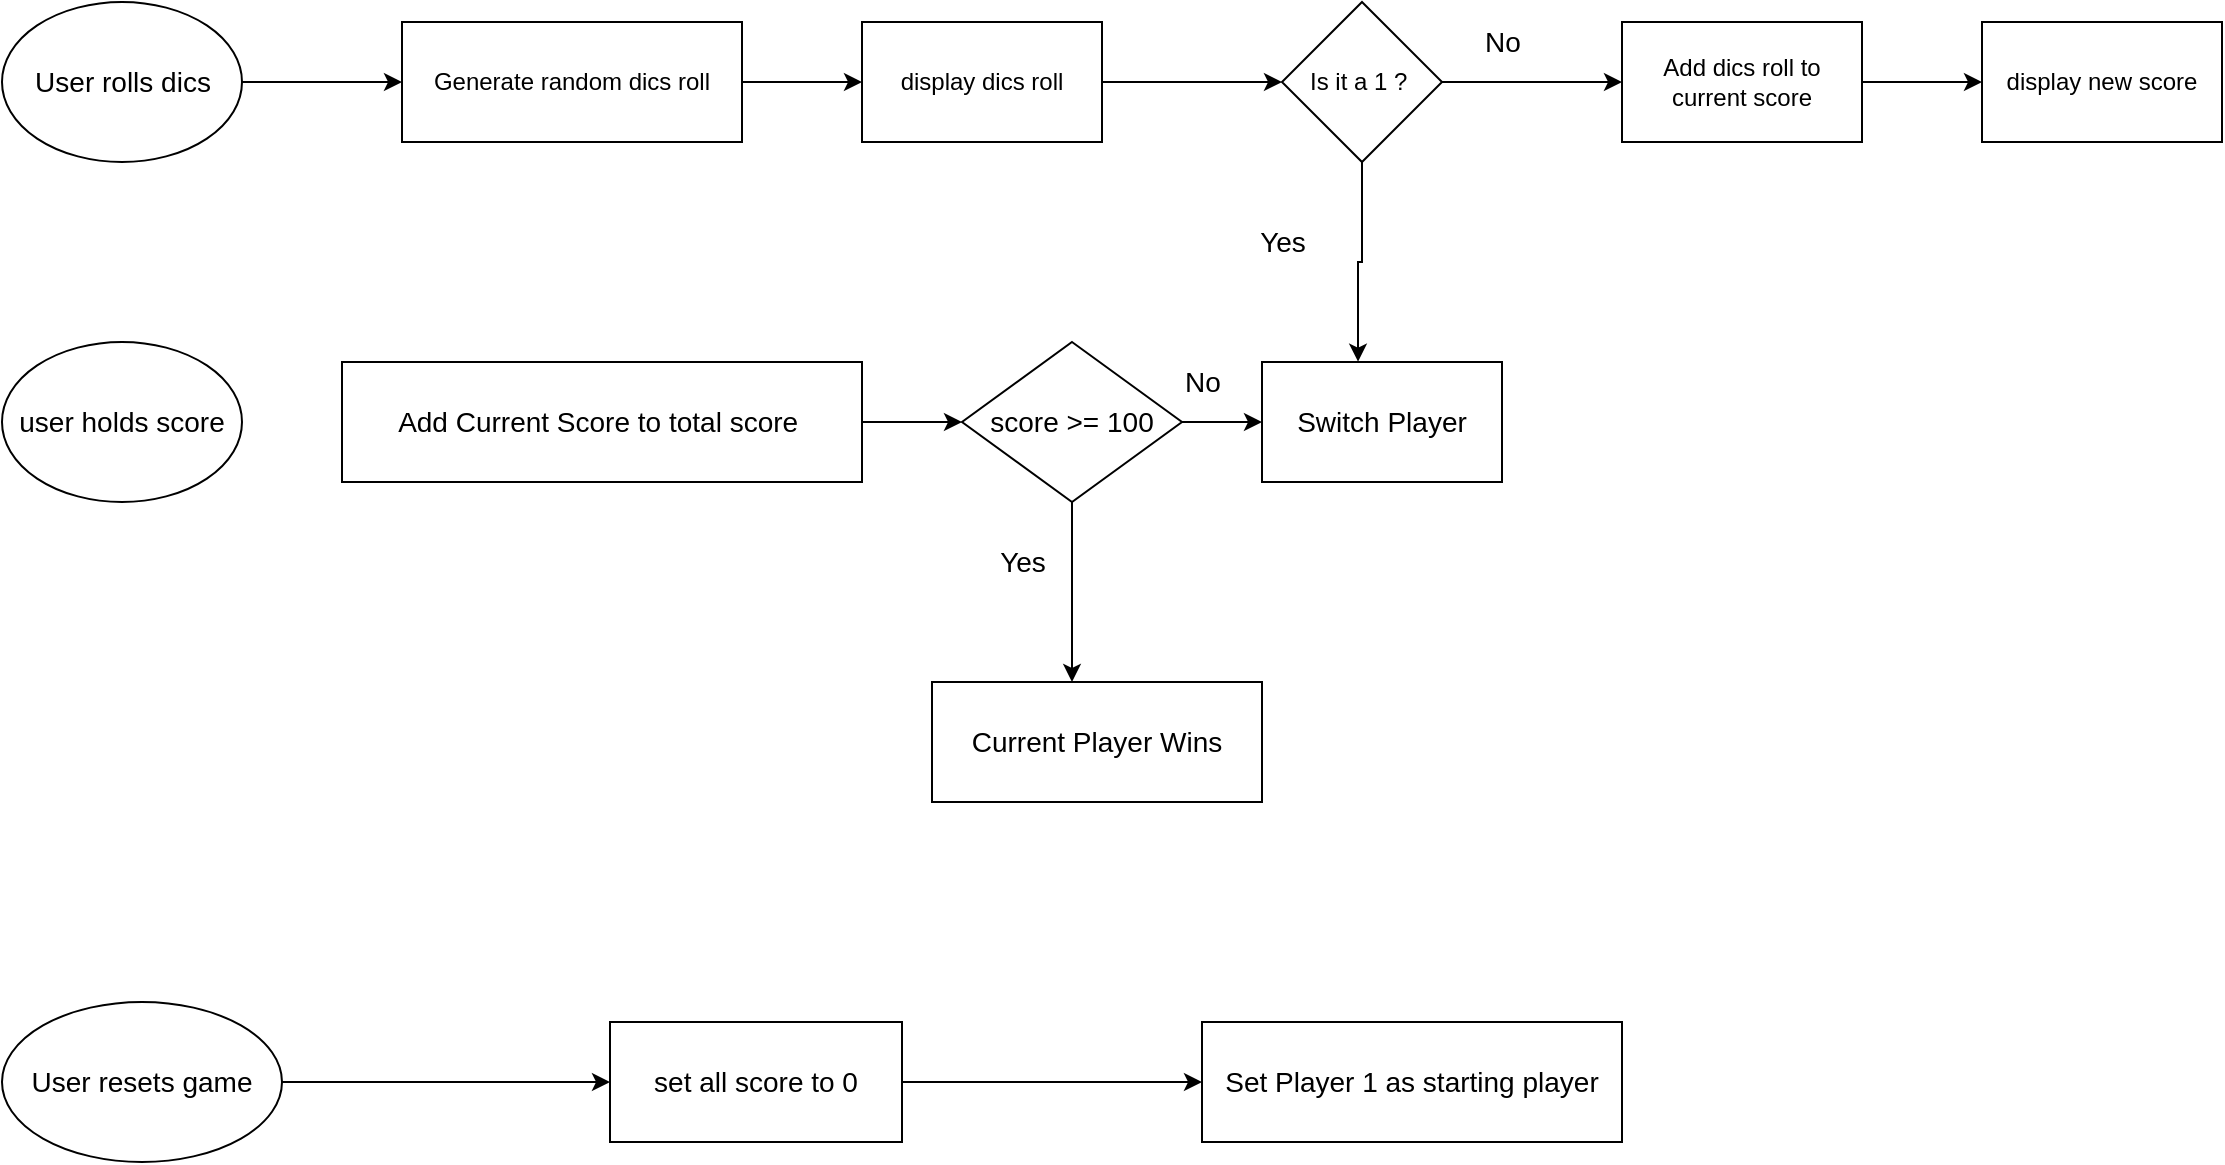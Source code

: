 <mxfile version="20.2.3" type="github">
  <diagram id="C5RBs43oDa-KdzZeNtuy" name="Page-1">
    <mxGraphModel dx="1038" dy="613" grid="1" gridSize="10" guides="1" tooltips="1" connect="1" arrows="1" fold="1" page="1" pageScale="1" pageWidth="827" pageHeight="1169" math="0" shadow="0">
      <root>
        <object label="" id="WIyWlLk6GJQsqaUBKTNV-0">
          <mxCell />
        </object>
        <mxCell id="WIyWlLk6GJQsqaUBKTNV-1" parent="WIyWlLk6GJQsqaUBKTNV-0" />
        <mxCell id="9PnTqOo8Al7OSsSd0ex3-10" style="edgeStyle=orthogonalEdgeStyle;rounded=0;orthogonalLoop=1;jettySize=auto;html=1;entryX=0;entryY=0.5;entryDx=0;entryDy=0;" edge="1" parent="WIyWlLk6GJQsqaUBKTNV-1" source="9PnTqOo8Al7OSsSd0ex3-4" target="9PnTqOo8Al7OSsSd0ex3-5">
          <mxGeometry relative="1" as="geometry" />
        </mxCell>
        <mxCell id="9PnTqOo8Al7OSsSd0ex3-4" value="" style="ellipse;whiteSpace=wrap;html=1;fontSize=14;fontStyle=2" vertex="1" parent="WIyWlLk6GJQsqaUBKTNV-1">
          <mxGeometry x="50" y="100" width="120" height="80" as="geometry" />
        </mxCell>
        <mxCell id="9PnTqOo8Al7OSsSd0ex3-11" style="edgeStyle=orthogonalEdgeStyle;rounded=0;orthogonalLoop=1;jettySize=auto;html=1;entryX=0;entryY=0.5;entryDx=0;entryDy=0;" edge="1" parent="WIyWlLk6GJQsqaUBKTNV-1" source="9PnTqOo8Al7OSsSd0ex3-5" target="9PnTqOo8Al7OSsSd0ex3-6">
          <mxGeometry relative="1" as="geometry" />
        </mxCell>
        <mxCell id="9PnTqOo8Al7OSsSd0ex3-5" value="Generate random dics roll" style="rounded=0;whiteSpace=wrap;html=1;" vertex="1" parent="WIyWlLk6GJQsqaUBKTNV-1">
          <mxGeometry x="250" y="110" width="170" height="60" as="geometry" />
        </mxCell>
        <mxCell id="9PnTqOo8Al7OSsSd0ex3-12" style="edgeStyle=orthogonalEdgeStyle;rounded=0;orthogonalLoop=1;jettySize=auto;html=1;exitX=1;exitY=0.5;exitDx=0;exitDy=0;" edge="1" parent="WIyWlLk6GJQsqaUBKTNV-1" source="9PnTqOo8Al7OSsSd0ex3-6" target="9PnTqOo8Al7OSsSd0ex3-7">
          <mxGeometry relative="1" as="geometry" />
        </mxCell>
        <mxCell id="9PnTqOo8Al7OSsSd0ex3-6" value="display dics roll" style="rounded=0;whiteSpace=wrap;html=1;" vertex="1" parent="WIyWlLk6GJQsqaUBKTNV-1">
          <mxGeometry x="480" y="110" width="120" height="60" as="geometry" />
        </mxCell>
        <mxCell id="9PnTqOo8Al7OSsSd0ex3-13" style="edgeStyle=orthogonalEdgeStyle;rounded=0;orthogonalLoop=1;jettySize=auto;html=1;exitX=1;exitY=0.5;exitDx=0;exitDy=0;entryX=0;entryY=0.5;entryDx=0;entryDy=0;" edge="1" parent="WIyWlLk6GJQsqaUBKTNV-1" source="9PnTqOo8Al7OSsSd0ex3-7" target="9PnTqOo8Al7OSsSd0ex3-8">
          <mxGeometry relative="1" as="geometry" />
        </mxCell>
        <mxCell id="9PnTqOo8Al7OSsSd0ex3-14" style="edgeStyle=orthogonalEdgeStyle;rounded=0;orthogonalLoop=1;jettySize=auto;html=1;exitX=0.5;exitY=1;exitDx=0;exitDy=0;entryX=0.4;entryY=-0.003;entryDx=0;entryDy=0;entryPerimeter=0;" edge="1" parent="WIyWlLk6GJQsqaUBKTNV-1" source="9PnTqOo8Al7OSsSd0ex3-7" target="9PnTqOo8Al7OSsSd0ex3-28">
          <mxGeometry relative="1" as="geometry">
            <mxPoint x="740" y="240" as="targetPoint" />
          </mxGeometry>
        </mxCell>
        <mxCell id="9PnTqOo8Al7OSsSd0ex3-7" value="Is it a 1 ?&amp;nbsp;" style="rhombus;whiteSpace=wrap;html=1;" vertex="1" parent="WIyWlLk6GJQsqaUBKTNV-1">
          <mxGeometry x="690" y="100" width="80" height="80" as="geometry" />
        </mxCell>
        <mxCell id="9PnTqOo8Al7OSsSd0ex3-15" style="edgeStyle=orthogonalEdgeStyle;rounded=0;orthogonalLoop=1;jettySize=auto;html=1;exitX=1;exitY=0.5;exitDx=0;exitDy=0;entryX=0;entryY=0.5;entryDx=0;entryDy=0;" edge="1" parent="WIyWlLk6GJQsqaUBKTNV-1" source="9PnTqOo8Al7OSsSd0ex3-8" target="9PnTqOo8Al7OSsSd0ex3-9">
          <mxGeometry relative="1" as="geometry" />
        </mxCell>
        <mxCell id="9PnTqOo8Al7OSsSd0ex3-8" value="Add dics roll to current score" style="rounded=0;whiteSpace=wrap;html=1;" vertex="1" parent="WIyWlLk6GJQsqaUBKTNV-1">
          <mxGeometry x="860" y="110" width="120" height="60" as="geometry" />
        </mxCell>
        <mxCell id="9PnTqOo8Al7OSsSd0ex3-9" value="display new score" style="rounded=0;whiteSpace=wrap;html=1;" vertex="1" parent="WIyWlLk6GJQsqaUBKTNV-1">
          <mxGeometry x="1040" y="110" width="120" height="60" as="geometry" />
        </mxCell>
        <mxCell id="9PnTqOo8Al7OSsSd0ex3-18" value="User rolls dics" style="text;html=1;resizable=0;autosize=1;align=center;verticalAlign=middle;points=[];fillColor=none;strokeColor=none;rounded=0;fontSize=14;" vertex="1" parent="WIyWlLk6GJQsqaUBKTNV-1">
          <mxGeometry x="55" y="125" width="110" height="30" as="geometry" />
        </mxCell>
        <mxCell id="9PnTqOo8Al7OSsSd0ex3-24" value="user holds score" style="ellipse;whiteSpace=wrap;html=1;fontSize=14;" vertex="1" parent="WIyWlLk6GJQsqaUBKTNV-1">
          <mxGeometry x="50" y="270" width="120" height="80" as="geometry" />
        </mxCell>
        <mxCell id="9PnTqOo8Al7OSsSd0ex3-30" style="edgeStyle=orthogonalEdgeStyle;rounded=0;orthogonalLoop=1;jettySize=auto;html=1;exitX=1;exitY=0.5;exitDx=0;exitDy=0;entryX=0;entryY=0.5;entryDx=0;entryDy=0;fontSize=14;" edge="1" parent="WIyWlLk6GJQsqaUBKTNV-1" source="9PnTqOo8Al7OSsSd0ex3-25" target="9PnTqOo8Al7OSsSd0ex3-27">
          <mxGeometry relative="1" as="geometry" />
        </mxCell>
        <mxCell id="9PnTqOo8Al7OSsSd0ex3-25" value="Add Current Score to total score&amp;nbsp;" style="rounded=0;whiteSpace=wrap;html=1;fontSize=14;" vertex="1" parent="WIyWlLk6GJQsqaUBKTNV-1">
          <mxGeometry x="220" y="280" width="260" height="60" as="geometry" />
        </mxCell>
        <mxCell id="9PnTqOo8Al7OSsSd0ex3-29" style="edgeStyle=orthogonalEdgeStyle;rounded=0;orthogonalLoop=1;jettySize=auto;html=1;entryX=0;entryY=0.5;entryDx=0;entryDy=0;fontSize=14;" edge="1" parent="WIyWlLk6GJQsqaUBKTNV-1" source="9PnTqOo8Al7OSsSd0ex3-27" target="9PnTqOo8Al7OSsSd0ex3-28">
          <mxGeometry relative="1" as="geometry" />
        </mxCell>
        <mxCell id="9PnTqOo8Al7OSsSd0ex3-34" style="edgeStyle=orthogonalEdgeStyle;rounded=0;orthogonalLoop=1;jettySize=auto;html=1;exitX=0.5;exitY=1;exitDx=0;exitDy=0;fontSize=14;" edge="1" parent="WIyWlLk6GJQsqaUBKTNV-1" source="9PnTqOo8Al7OSsSd0ex3-27">
          <mxGeometry relative="1" as="geometry">
            <mxPoint x="585" y="440" as="targetPoint" />
          </mxGeometry>
        </mxCell>
        <mxCell id="9PnTqOo8Al7OSsSd0ex3-27" value="score &amp;gt;= 100" style="rhombus;whiteSpace=wrap;html=1;fontSize=14;" vertex="1" parent="WIyWlLk6GJQsqaUBKTNV-1">
          <mxGeometry x="530" y="270" width="110" height="80" as="geometry" />
        </mxCell>
        <mxCell id="9PnTqOo8Al7OSsSd0ex3-28" value="Switch Player" style="rounded=0;whiteSpace=wrap;html=1;fontSize=14;" vertex="1" parent="WIyWlLk6GJQsqaUBKTNV-1">
          <mxGeometry x="680" y="280" width="120" height="60" as="geometry" />
        </mxCell>
        <mxCell id="9PnTqOo8Al7OSsSd0ex3-31" value="No" style="text;html=1;resizable=0;autosize=1;align=center;verticalAlign=middle;points=[];fillColor=none;strokeColor=none;rounded=0;fontSize=14;" vertex="1" parent="WIyWlLk6GJQsqaUBKTNV-1">
          <mxGeometry x="780" y="105" width="40" height="30" as="geometry" />
        </mxCell>
        <mxCell id="9PnTqOo8Al7OSsSd0ex3-32" value="Yes" style="text;html=1;resizable=0;autosize=1;align=center;verticalAlign=middle;points=[];fillColor=none;strokeColor=none;rounded=0;fontSize=14;" vertex="1" parent="WIyWlLk6GJQsqaUBKTNV-1">
          <mxGeometry x="665" y="205" width="50" height="30" as="geometry" />
        </mxCell>
        <mxCell id="9PnTqOo8Al7OSsSd0ex3-33" value="No" style="text;html=1;resizable=0;autosize=1;align=center;verticalAlign=middle;points=[];fillColor=none;strokeColor=none;rounded=0;fontSize=14;" vertex="1" parent="WIyWlLk6GJQsqaUBKTNV-1">
          <mxGeometry x="630" y="275" width="40" height="30" as="geometry" />
        </mxCell>
        <mxCell id="9PnTqOo8Al7OSsSd0ex3-35" value="Yes" style="text;html=1;resizable=0;autosize=1;align=center;verticalAlign=middle;points=[];fillColor=none;strokeColor=none;rounded=0;fontSize=14;" vertex="1" parent="WIyWlLk6GJQsqaUBKTNV-1">
          <mxGeometry x="535" y="365" width="50" height="30" as="geometry" />
        </mxCell>
        <mxCell id="9PnTqOo8Al7OSsSd0ex3-36" value="Current Player Wins" style="rounded=0;whiteSpace=wrap;html=1;fontSize=14;" vertex="1" parent="WIyWlLk6GJQsqaUBKTNV-1">
          <mxGeometry x="515" y="440" width="165" height="60" as="geometry" />
        </mxCell>
        <mxCell id="9PnTqOo8Al7OSsSd0ex3-39" style="edgeStyle=orthogonalEdgeStyle;rounded=0;orthogonalLoop=1;jettySize=auto;html=1;exitX=1;exitY=0.5;exitDx=0;exitDy=0;entryX=0;entryY=0.5;entryDx=0;entryDy=0;fontSize=14;" edge="1" parent="WIyWlLk6GJQsqaUBKTNV-1" source="9PnTqOo8Al7OSsSd0ex3-37" target="9PnTqOo8Al7OSsSd0ex3-38">
          <mxGeometry relative="1" as="geometry" />
        </mxCell>
        <mxCell id="9PnTqOo8Al7OSsSd0ex3-37" value="User resets game" style="ellipse;whiteSpace=wrap;html=1;fontSize=14;" vertex="1" parent="WIyWlLk6GJQsqaUBKTNV-1">
          <mxGeometry x="50" y="600" width="140" height="80" as="geometry" />
        </mxCell>
        <mxCell id="9PnTqOo8Al7OSsSd0ex3-41" style="edgeStyle=orthogonalEdgeStyle;rounded=0;orthogonalLoop=1;jettySize=auto;html=1;exitX=1;exitY=0.5;exitDx=0;exitDy=0;entryX=0;entryY=0.5;entryDx=0;entryDy=0;fontSize=14;" edge="1" parent="WIyWlLk6GJQsqaUBKTNV-1" source="9PnTqOo8Al7OSsSd0ex3-38" target="9PnTqOo8Al7OSsSd0ex3-40">
          <mxGeometry relative="1" as="geometry" />
        </mxCell>
        <mxCell id="9PnTqOo8Al7OSsSd0ex3-38" value="set all score to 0" style="rounded=0;whiteSpace=wrap;html=1;fontSize=14;" vertex="1" parent="WIyWlLk6GJQsqaUBKTNV-1">
          <mxGeometry x="354" y="610" width="146" height="60" as="geometry" />
        </mxCell>
        <mxCell id="9PnTqOo8Al7OSsSd0ex3-40" value="Set Player 1 as starting player" style="rounded=0;whiteSpace=wrap;html=1;fontSize=14;" vertex="1" parent="WIyWlLk6GJQsqaUBKTNV-1">
          <mxGeometry x="650" y="610" width="210" height="60" as="geometry" />
        </mxCell>
      </root>
    </mxGraphModel>
  </diagram>
</mxfile>
